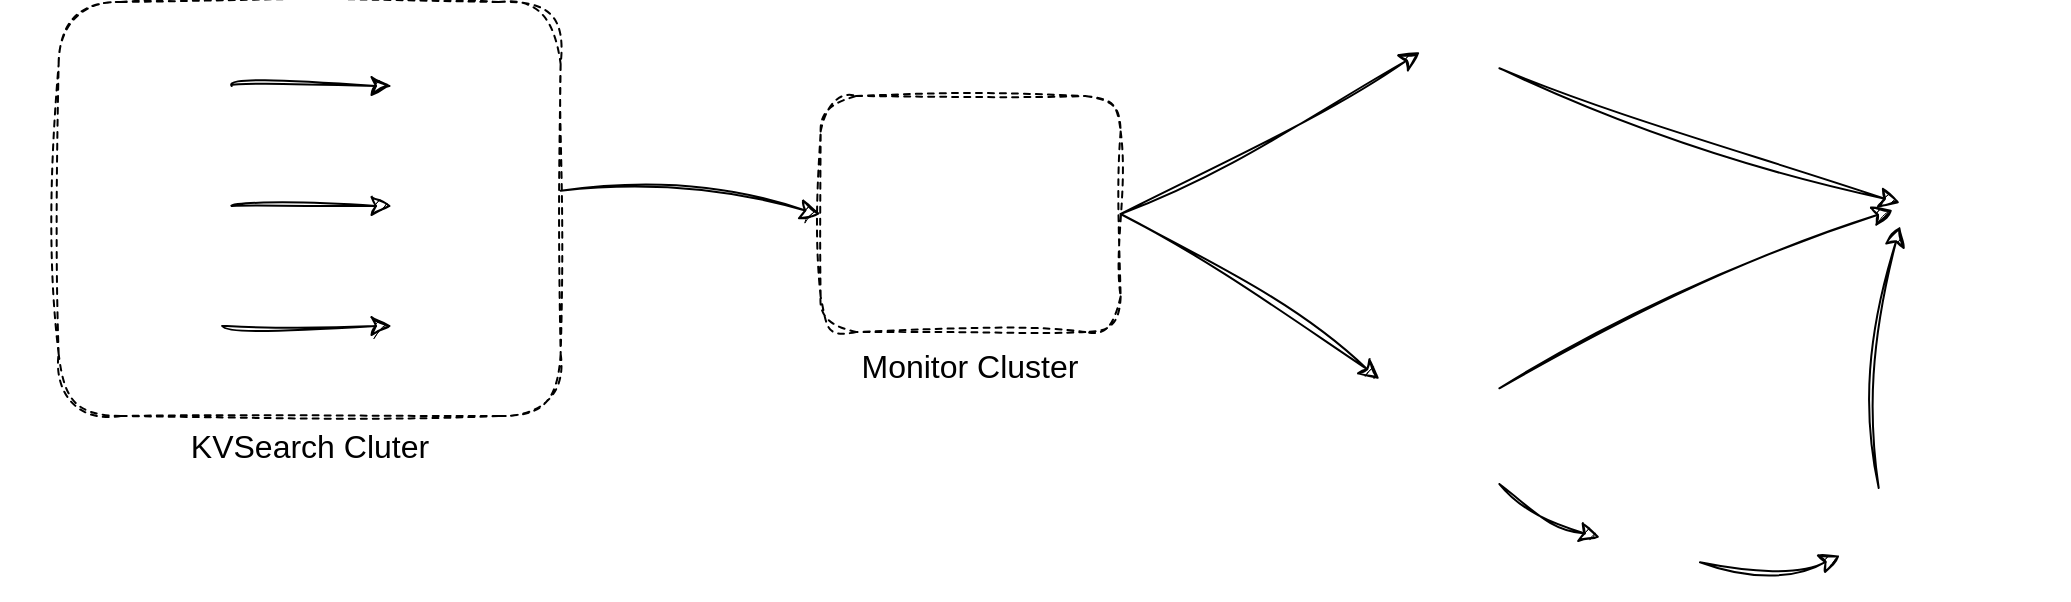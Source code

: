 <mxfile version="24.8.2">
  <diagram name="Page-1" id="xH9LVwqrZOaj5JWPEeEO">
    <mxGraphModel dx="2830" dy="866" grid="1" gridSize="10" guides="1" tooltips="1" connect="1" arrows="1" fold="1" page="1" pageScale="1" pageWidth="1169" pageHeight="827" math="0" shadow="0">
      <root>
        <mxCell id="0" />
        <mxCell id="1" parent="0" />
        <mxCell id="uzaMz66EhPlOru-ss-v8-25" value="" style="group;sketch=1;curveFitting=1;jiggle=2;" vertex="1" connectable="0" parent="1">
          <mxGeometry x="-1150" y="10" width="280.33" height="243" as="geometry" />
        </mxCell>
        <mxCell id="uzaMz66EhPlOru-ss-v8-13" value="" style="rounded=1;whiteSpace=wrap;html=1;dashed=1;sketch=1;curveFitting=1;jiggle=2;" vertex="1" parent="uzaMz66EhPlOru-ss-v8-25">
          <mxGeometry x="29.33" width="251" height="207" as="geometry" />
        </mxCell>
        <mxCell id="uzaMz66EhPlOru-ss-v8-4" value="" style="shape=image;verticalLabelPosition=bottom;labelBackgroundColor=default;verticalAlign=top;aspect=fixed;imageAspect=0;image=https://cdn.worldvectorlogo.com/logos/metricbeat.svg;sketch=1;curveFitting=1;jiggle=2;" vertex="1" parent="uzaMz66EhPlOru-ss-v8-25">
          <mxGeometry x="195.86" y="22" width="39.33" height="40" as="geometry" />
        </mxCell>
        <mxCell id="uzaMz66EhPlOru-ss-v8-14" style="edgeStyle=none;curved=1;rounded=0;orthogonalLoop=1;jettySize=auto;html=1;entryX=0;entryY=0.5;entryDx=0;entryDy=0;fontSize=12;startSize=8;endSize=8;sketch=1;curveFitting=1;jiggle=2;" edge="1" parent="uzaMz66EhPlOru-ss-v8-25" source="uzaMz66EhPlOru-ss-v8-8" target="uzaMz66EhPlOru-ss-v8-4">
          <mxGeometry relative="1" as="geometry" />
        </mxCell>
        <mxCell id="uzaMz66EhPlOru-ss-v8-8" value="" style="shape=image;verticalLabelPosition=bottom;labelBackgroundColor=default;verticalAlign=top;aspect=fixed;imageAspect=0;image=https://seeklogo.com/images/E/elasticsearch-logo-C75C4578EC-seeklogo.com.png;sketch=1;curveFitting=1;jiggle=2;" vertex="1" parent="uzaMz66EhPlOru-ss-v8-25">
          <mxGeometry x="74.46" y="19" width="41.4" height="46" as="geometry" />
        </mxCell>
        <mxCell id="uzaMz66EhPlOru-ss-v8-15" style="edgeStyle=none;curved=1;rounded=0;orthogonalLoop=1;jettySize=auto;html=1;entryX=0;entryY=0.5;entryDx=0;entryDy=0;fontSize=12;startSize=8;endSize=8;sketch=1;curveFitting=1;jiggle=2;" edge="1" parent="uzaMz66EhPlOru-ss-v8-25" source="uzaMz66EhPlOru-ss-v8-9" target="uzaMz66EhPlOru-ss-v8-11">
          <mxGeometry relative="1" as="geometry" />
        </mxCell>
        <mxCell id="uzaMz66EhPlOru-ss-v8-9" value="&#xa;" style="shape=image;verticalLabelPosition=bottom;labelBackgroundColor=default;verticalAlign=top;aspect=fixed;imageAspect=0;image=https://seeklogo.com/images/E/elasticsearch-logo-C75C4578EC-seeklogo.com.png;sketch=1;curveFitting=1;jiggle=2;" vertex="1" parent="uzaMz66EhPlOru-ss-v8-25">
          <mxGeometry x="74.46" y="79" width="41.4" height="46" as="geometry" />
        </mxCell>
        <mxCell id="uzaMz66EhPlOru-ss-v8-16" style="edgeStyle=none;curved=1;rounded=0;orthogonalLoop=1;jettySize=auto;html=1;fontSize=12;startSize=8;endSize=8;exitX=1;exitY=0.5;exitDx=0;exitDy=0;sketch=1;curveFitting=1;jiggle=2;" edge="1" parent="uzaMz66EhPlOru-ss-v8-25" source="uzaMz66EhPlOru-ss-v8-10" target="uzaMz66EhPlOru-ss-v8-12">
          <mxGeometry relative="1" as="geometry">
            <mxPoint x="115.86" y="162" as="sourcePoint" />
          </mxGeometry>
        </mxCell>
        <mxCell id="uzaMz66EhPlOru-ss-v8-10" value="" style="shape=image;verticalLabelPosition=bottom;labelBackgroundColor=default;verticalAlign=top;aspect=fixed;imageAspect=0;image=https://seeklogo.com/images/E/elasticsearch-logo-C75C4578EC-seeklogo.com.png;sketch=1;curveFitting=1;jiggle=2;" vertex="1" parent="uzaMz66EhPlOru-ss-v8-25">
          <mxGeometry x="69.83" y="139" width="41.4" height="46" as="geometry" />
        </mxCell>
        <mxCell id="uzaMz66EhPlOru-ss-v8-11" value="" style="shape=image;verticalLabelPosition=bottom;labelBackgroundColor=default;verticalAlign=top;aspect=fixed;imageAspect=0;image=https://cdn.worldvectorlogo.com/logos/metricbeat.svg;sketch=1;curveFitting=1;jiggle=2;" vertex="1" parent="uzaMz66EhPlOru-ss-v8-25">
          <mxGeometry x="195.86" y="82" width="39.33" height="40" as="geometry" />
        </mxCell>
        <mxCell id="uzaMz66EhPlOru-ss-v8-12" value="" style="shape=image;verticalLabelPosition=bottom;labelBackgroundColor=default;verticalAlign=top;aspect=fixed;imageAspect=0;image=https://cdn.worldvectorlogo.com/logos/metricbeat.svg;sketch=1;curveFitting=1;jiggle=2;" vertex="1" parent="uzaMz66EhPlOru-ss-v8-25">
          <mxGeometry x="195.86" y="142" width="39.33" height="40" as="geometry" />
        </mxCell>
        <mxCell id="uzaMz66EhPlOru-ss-v8-17" value="KVSearch Cluter" style="text;html=1;align=center;verticalAlign=middle;whiteSpace=wrap;rounded=0;fontSize=16;sketch=1;curveFitting=1;jiggle=2;" vertex="1" parent="uzaMz66EhPlOru-ss-v8-25">
          <mxGeometry x="84.83" y="207" width="140" height="30" as="geometry" />
        </mxCell>
        <mxCell id="uzaMz66EhPlOru-ss-v8-18" value="" style="shape=image;verticalLabelPosition=bottom;labelBackgroundColor=default;verticalAlign=top;aspect=fixed;imageAspect=0;image=https://habrastorage.org/files/387/a02/5c6/387a025c6d7a45e6931da923105316df.png;sketch=1;curveFitting=1;jiggle=2;" vertex="1" parent="uzaMz66EhPlOru-ss-v8-25">
          <mxGeometry y="173" width="69.83" height="70" as="geometry" />
        </mxCell>
        <mxCell id="uzaMz66EhPlOru-ss-v8-40" style="edgeStyle=none;curved=1;rounded=0;orthogonalLoop=1;jettySize=auto;html=1;fontSize=12;startSize=8;endSize=8;sketch=1;curveFitting=1;jiggle=2;" edge="1" parent="1" source="uzaMz66EhPlOru-ss-v8-27" target="uzaMz66EhPlOru-ss-v8-39">
          <mxGeometry relative="1" as="geometry">
            <Array as="points">
              <mxPoint x="-310" y="80" />
            </Array>
          </mxGeometry>
        </mxCell>
        <mxCell id="uzaMz66EhPlOru-ss-v8-27" value="" style="shape=image;verticalLabelPosition=bottom;labelBackgroundColor=default;verticalAlign=top;aspect=fixed;imageAspect=0;image=https://cdn.worldvectorlogo.com/logos/elastic-kibana.svg;clipPath=inset(12% 20.67% 13.67% 20.33%);sketch=1;curveFitting=1;jiggle=2;" vertex="1" parent="1">
          <mxGeometry x="-440.0" y="10" width="39.69" height="50" as="geometry" />
        </mxCell>
        <mxCell id="uzaMz66EhPlOru-ss-v8-28" value="" style="group;sketch=1;curveFitting=1;jiggle=2;" vertex="1" connectable="0" parent="1">
          <mxGeometry x="-739.67" y="57" width="150" height="150" as="geometry" />
        </mxCell>
        <mxCell id="uzaMz66EhPlOru-ss-v8-23" value="" style="rounded=1;whiteSpace=wrap;html=1;dashed=1;sketch=1;curveFitting=1;jiggle=2;" vertex="1" parent="uzaMz66EhPlOru-ss-v8-28">
          <mxGeometry width="150" height="118" as="geometry" />
        </mxCell>
        <mxCell id="uzaMz66EhPlOru-ss-v8-20" value="" style="shape=image;verticalLabelPosition=bottom;labelBackgroundColor=default;verticalAlign=top;aspect=fixed;imageAspect=0;image=https://seeklogo.com/images/E/elasticsearch-logo-C75C4578EC-seeklogo.com.png;sketch=1;curveFitting=1;jiggle=2;" vertex="1" parent="uzaMz66EhPlOru-ss-v8-28">
          <mxGeometry x="12.9" y="17" width="41.4" height="46" as="geometry" />
        </mxCell>
        <mxCell id="uzaMz66EhPlOru-ss-v8-21" value="" style="shape=image;verticalLabelPosition=bottom;labelBackgroundColor=default;verticalAlign=top;aspect=fixed;imageAspect=0;image=https://seeklogo.com/images/E/elasticsearch-logo-C75C4578EC-seeklogo.com.png;sketch=1;curveFitting=1;jiggle=2;" vertex="1" parent="uzaMz66EhPlOru-ss-v8-28">
          <mxGeometry x="54.3" y="63" width="41.4" height="46" as="geometry" />
        </mxCell>
        <mxCell id="uzaMz66EhPlOru-ss-v8-22" value="" style="shape=image;verticalLabelPosition=bottom;labelBackgroundColor=default;verticalAlign=top;aspect=fixed;imageAspect=0;image=https://seeklogo.com/images/E/elasticsearch-logo-C75C4578EC-seeklogo.com.png;sketch=1;curveFitting=1;jiggle=2;" vertex="1" parent="uzaMz66EhPlOru-ss-v8-28">
          <mxGeometry x="95.7" y="17" width="41.4" height="46" as="geometry" />
        </mxCell>
        <mxCell id="uzaMz66EhPlOru-ss-v8-24" value="Monitor Cluster" style="text;html=1;align=center;verticalAlign=middle;whiteSpace=wrap;rounded=0;fontSize=16;sketch=1;curveFitting=1;jiggle=2;" vertex="1" parent="uzaMz66EhPlOru-ss-v8-28">
          <mxGeometry x="5" y="120" width="140" height="30" as="geometry" />
        </mxCell>
        <mxCell id="uzaMz66EhPlOru-ss-v8-29" style="edgeStyle=none;curved=1;rounded=0;orthogonalLoop=1;jettySize=auto;html=1;entryX=0;entryY=0.5;entryDx=0;entryDy=0;fontSize=12;startSize=8;endSize=8;sketch=1;curveFitting=1;jiggle=2;" edge="1" parent="1" source="uzaMz66EhPlOru-ss-v8-13" target="uzaMz66EhPlOru-ss-v8-23">
          <mxGeometry relative="1" as="geometry">
            <Array as="points">
              <mxPoint x="-810" y="100" />
            </Array>
          </mxGeometry>
        </mxCell>
        <mxCell id="uzaMz66EhPlOru-ss-v8-31" style="edgeStyle=none;curved=1;rounded=0;orthogonalLoop=1;jettySize=auto;html=1;entryX=0;entryY=0.5;entryDx=0;entryDy=0;fontSize=12;startSize=8;endSize=8;exitX=1;exitY=0.5;exitDx=0;exitDy=0;sketch=1;curveFitting=1;jiggle=2;" edge="1" parent="1" source="uzaMz66EhPlOru-ss-v8-23" target="uzaMz66EhPlOru-ss-v8-27">
          <mxGeometry relative="1" as="geometry">
            <mxPoint x="-510.0" y="95" as="sourcePoint" />
            <Array as="points">
              <mxPoint x="-510" y="80" />
            </Array>
          </mxGeometry>
        </mxCell>
        <mxCell id="uzaMz66EhPlOru-ss-v8-35" style="edgeStyle=none;curved=1;rounded=0;orthogonalLoop=1;jettySize=auto;html=1;fontSize=12;startSize=8;endSize=8;sketch=1;curveFitting=1;jiggle=2;" edge="1" parent="1" source="uzaMz66EhPlOru-ss-v8-32" target="uzaMz66EhPlOru-ss-v8-34">
          <mxGeometry relative="1" as="geometry">
            <Array as="points">
              <mxPoint x="-380" y="270" />
            </Array>
          </mxGeometry>
        </mxCell>
        <mxCell id="uzaMz66EhPlOru-ss-v8-32" value="" style="shape=image;verticalLabelPosition=bottom;labelBackgroundColor=default;verticalAlign=top;aspect=fixed;imageAspect=0;image=https://cdn.iconscout.com/icon/free/png-256/free-grafana-logo-icon-download-in-svg-png-gif-file-formats--technology-social-media-company-vol-3-pack-logos-icons-3030088.png;sketch=1;curveFitting=1;jiggle=2;" vertex="1" parent="1">
          <mxGeometry x="-460.31" y="193" width="60" height="60" as="geometry" />
        </mxCell>
        <mxCell id="uzaMz66EhPlOru-ss-v8-33" style="edgeStyle=none;curved=1;rounded=0;orthogonalLoop=1;jettySize=auto;html=1;fontSize=12;startSize=8;endSize=8;exitX=1;exitY=0.5;exitDx=0;exitDy=0;sketch=1;curveFitting=1;jiggle=2;" edge="1" parent="1" source="uzaMz66EhPlOru-ss-v8-23" target="uzaMz66EhPlOru-ss-v8-32">
          <mxGeometry relative="1" as="geometry">
            <mxPoint x="-510.0" y="124.5" as="sourcePoint" />
            <Array as="points">
              <mxPoint x="-520" y="150" />
            </Array>
          </mxGeometry>
        </mxCell>
        <mxCell id="uzaMz66EhPlOru-ss-v8-37" style="edgeStyle=none;curved=1;rounded=0;orthogonalLoop=1;jettySize=auto;html=1;fontSize=12;startSize=8;endSize=8;sketch=1;curveFitting=1;jiggle=2;" edge="1" parent="1" source="uzaMz66EhPlOru-ss-v8-34" target="uzaMz66EhPlOru-ss-v8-36">
          <mxGeometry relative="1" as="geometry">
            <Array as="points">
              <mxPoint x="-260" y="300" />
            </Array>
          </mxGeometry>
        </mxCell>
        <mxCell id="uzaMz66EhPlOru-ss-v8-34" value="" style="shape=image;verticalLabelPosition=bottom;labelBackgroundColor=default;verticalAlign=top;aspect=fixed;imageAspect=0;image=https://www.svgrepo.com/show/354219/prometheus.svg;sketch=1;curveFitting=1;jiggle=2;" vertex="1" parent="1">
          <mxGeometry x="-350.0" y="259" width="50" height="50" as="geometry" />
        </mxCell>
        <mxCell id="uzaMz66EhPlOru-ss-v8-42" style="edgeStyle=none;curved=1;rounded=0;orthogonalLoop=1;jettySize=auto;html=1;entryX=0;entryY=0.5;entryDx=0;entryDy=0;fontSize=12;startSize=8;endSize=8;sketch=1;curveFitting=1;jiggle=2;" edge="1" parent="1" source="uzaMz66EhPlOru-ss-v8-36" target="uzaMz66EhPlOru-ss-v8-39">
          <mxGeometry relative="1" as="geometry">
            <Array as="points">
              <mxPoint x="-220" y="200" />
            </Array>
          </mxGeometry>
        </mxCell>
        <mxCell id="uzaMz66EhPlOru-ss-v8-36" value="" style="shape=image;verticalLabelPosition=bottom;labelBackgroundColor=default;verticalAlign=top;aspect=fixed;imageAspect=0;image=https://cdn-icons-png.flaticon.com/512/2111/2111615.png;sketch=1;curveFitting=1;jiggle=2;" vertex="1" parent="1">
          <mxGeometry x="-230" y="253" width="47" height="47" as="geometry" />
        </mxCell>
        <mxCell id="uzaMz66EhPlOru-ss-v8-39" value="" style="shape=image;verticalLabelPosition=bottom;labelBackgroundColor=default;verticalAlign=top;aspect=fixed;imageAspect=0;image=https://cdn-icons-png.flaticon.com/512/2133/2133120.png;sketch=1;curveFitting=1;jiggle=2;" vertex="1" parent="1">
          <mxGeometry x="-200" y="80.0" width="84.17" height="84.17" as="geometry" />
        </mxCell>
        <mxCell id="uzaMz66EhPlOru-ss-v8-41" style="edgeStyle=none;curved=1;rounded=0;orthogonalLoop=1;jettySize=auto;html=1;entryX=-0.042;entryY=0.405;entryDx=0;entryDy=0;entryPerimeter=0;fontSize=12;startSize=8;endSize=8;sketch=1;curveFitting=1;jiggle=2;" edge="1" parent="1" source="uzaMz66EhPlOru-ss-v8-32" target="uzaMz66EhPlOru-ss-v8-39">
          <mxGeometry relative="1" as="geometry">
            <Array as="points">
              <mxPoint x="-320" y="150" />
            </Array>
          </mxGeometry>
        </mxCell>
      </root>
    </mxGraphModel>
  </diagram>
</mxfile>
